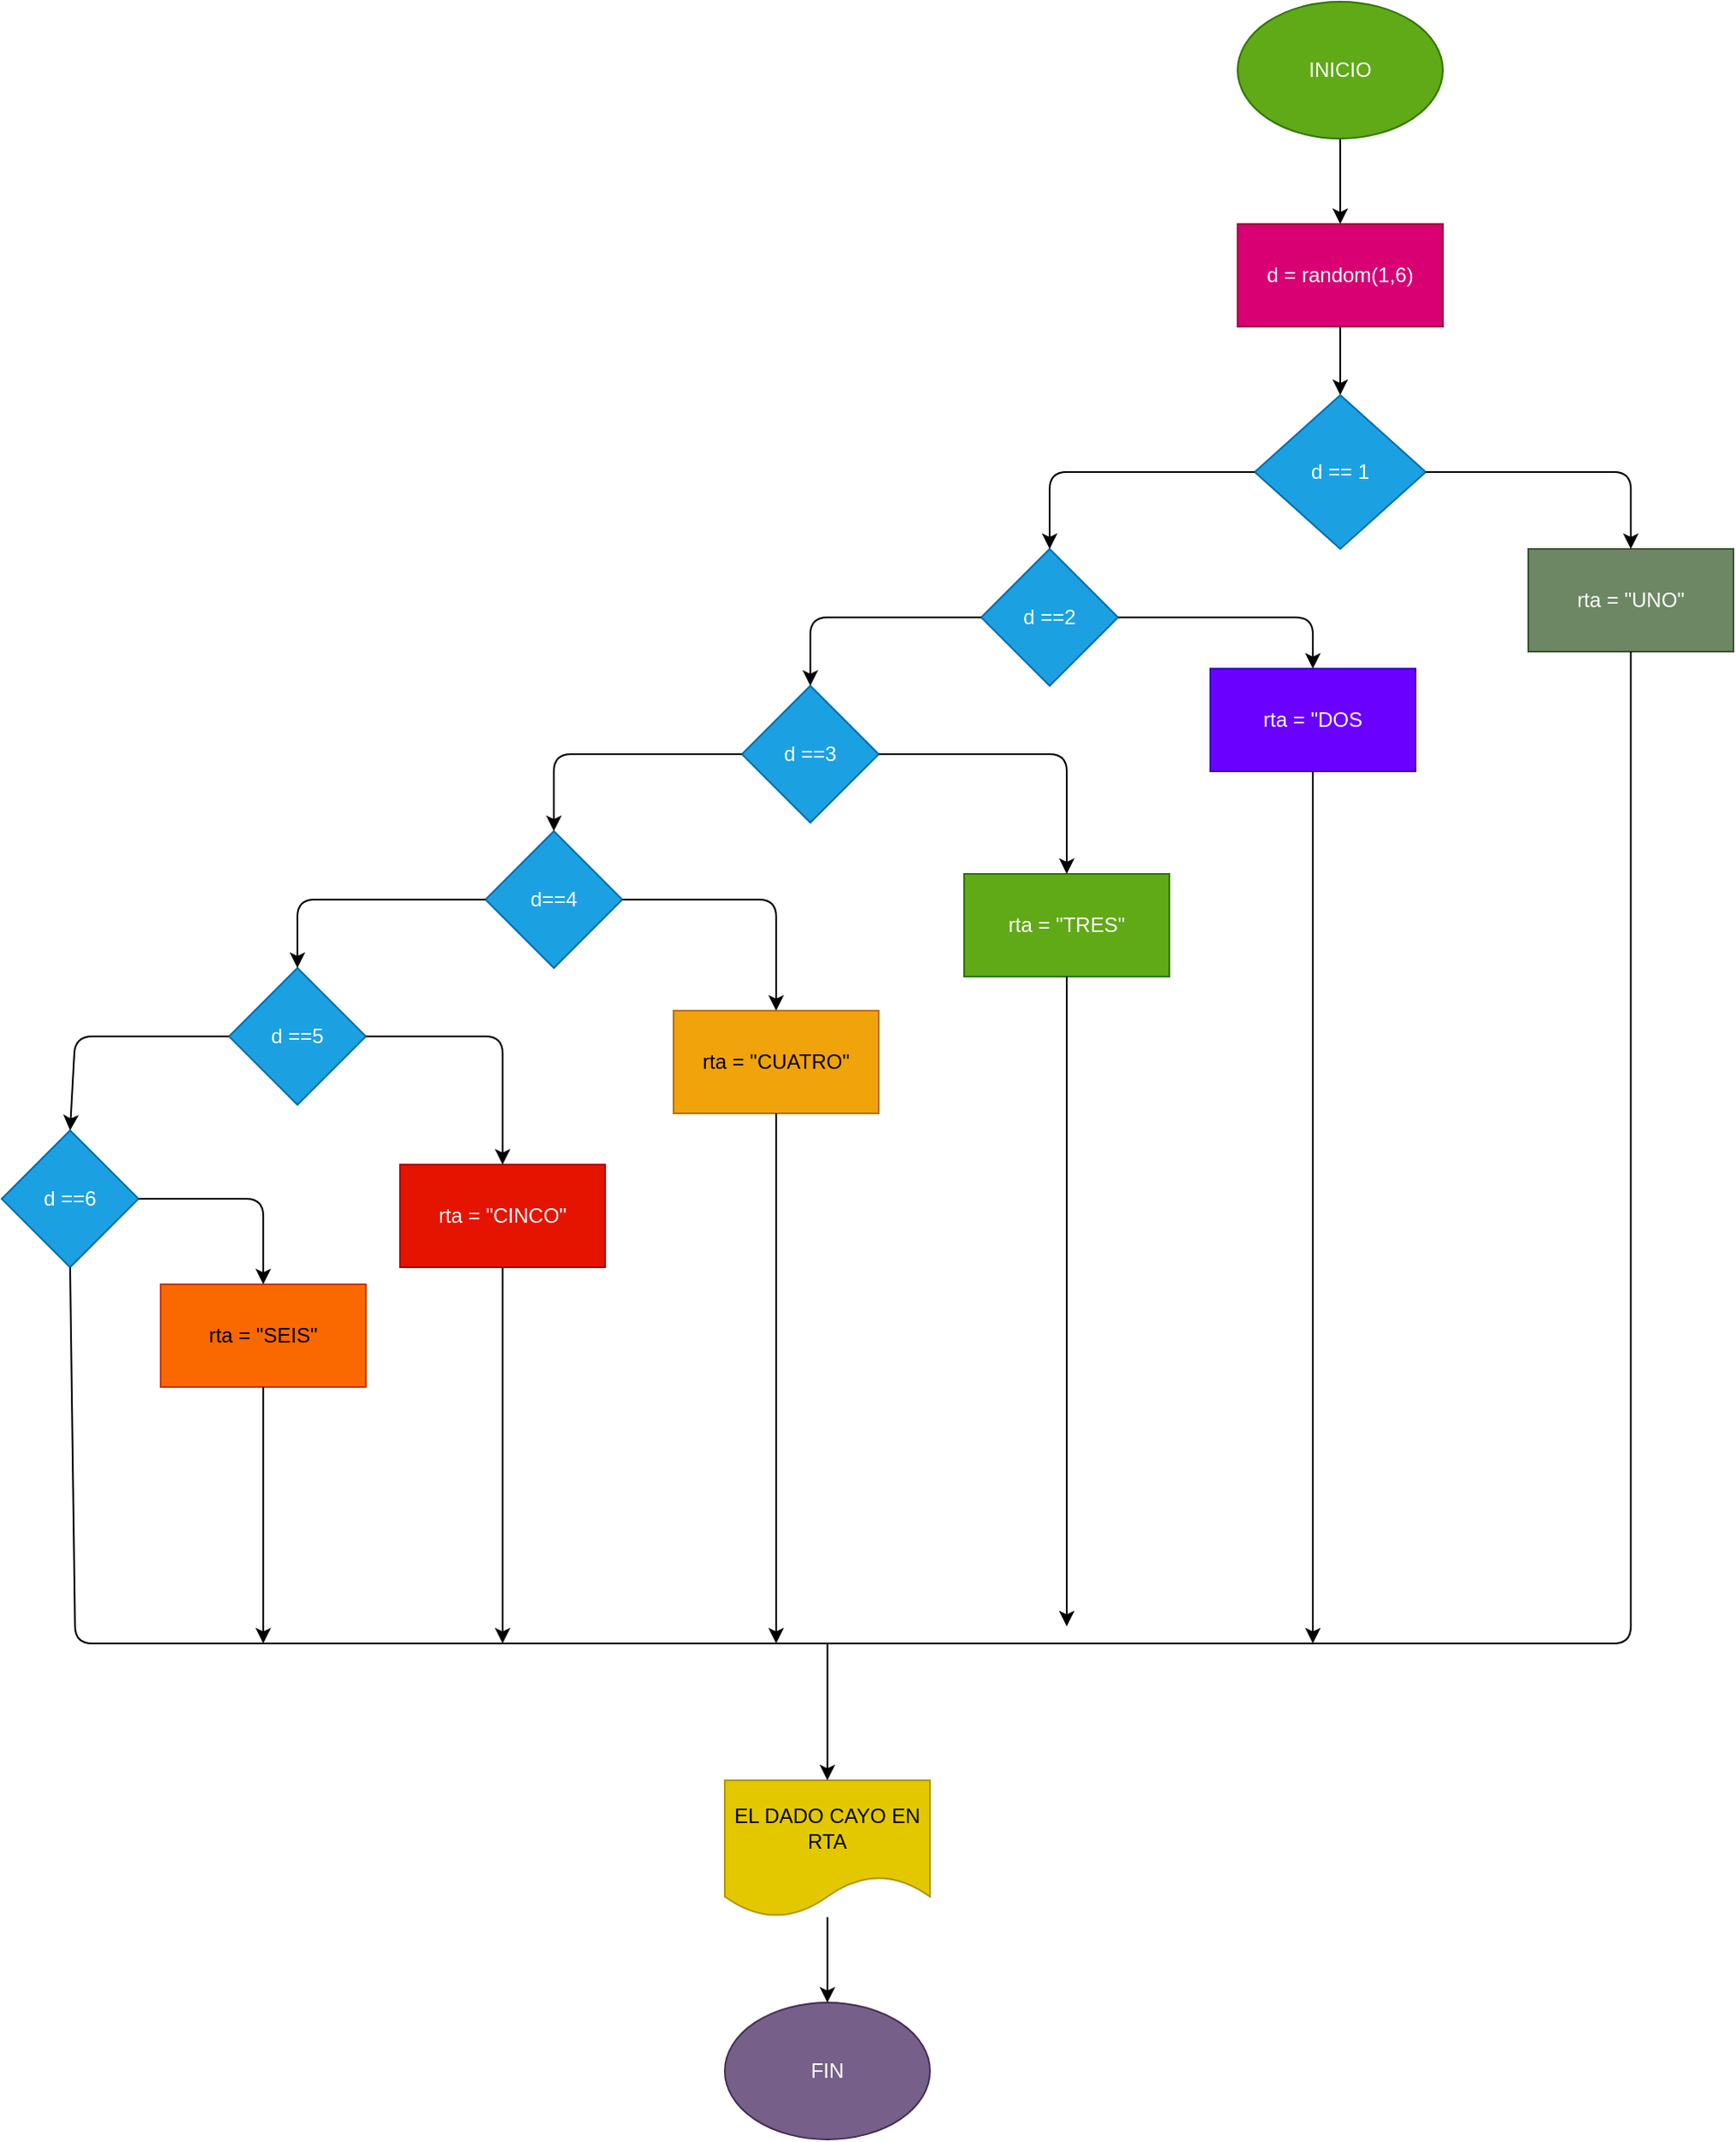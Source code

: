 <mxfile>
    <diagram id="sJtmI8JIlfnIfkQskRgo" name="Página-1">
        <mxGraphModel dx="2031" dy="747" grid="1" gridSize="10" guides="1" tooltips="1" connect="1" arrows="1" fold="1" page="1" pageScale="1" pageWidth="827" pageHeight="1169" math="0" shadow="0">
            <root>
                <mxCell id="0"/>
                <mxCell id="1" parent="0"/>
                <mxCell id="5" value="" style="edgeStyle=none;html=1;" edge="1" parent="1" source="2" target="4">
                    <mxGeometry relative="1" as="geometry"/>
                </mxCell>
                <mxCell id="2" value="INICIO" style="ellipse;whiteSpace=wrap;html=1;fillColor=#60a917;fontColor=#ffffff;strokeColor=#2D7600;" vertex="1" parent="1">
                    <mxGeometry x="310" y="20" width="120" height="80" as="geometry"/>
                </mxCell>
                <mxCell id="7" value="" style="edgeStyle=none;html=1;" edge="1" parent="1" source="4" target="6">
                    <mxGeometry relative="1" as="geometry"/>
                </mxCell>
                <mxCell id="4" value="d = random(1,6)" style="rounded=0;whiteSpace=wrap;html=1;fillColor=#d80073;fontColor=#ffffff;strokeColor=#A50040;" vertex="1" parent="1">
                    <mxGeometry x="310" y="150" width="120" height="60" as="geometry"/>
                </mxCell>
                <mxCell id="6" value="d == 1" style="rhombus;whiteSpace=wrap;html=1;fillColor=#1ba1e2;fontColor=#ffffff;strokeColor=#006EAF;" vertex="1" parent="1">
                    <mxGeometry x="320" y="250" width="100" height="90" as="geometry"/>
                </mxCell>
                <mxCell id="8" value="rta = &quot;UNO&quot;" style="rounded=0;whiteSpace=wrap;html=1;fillColor=#6d8764;fontColor=#ffffff;strokeColor=#3A5431;" vertex="1" parent="1">
                    <mxGeometry x="480" y="340" width="120" height="60" as="geometry"/>
                </mxCell>
                <mxCell id="11" value="d ==2" style="rhombus;whiteSpace=wrap;html=1;fillColor=#1ba1e2;fontColor=#ffffff;strokeColor=#006EAF;" vertex="1" parent="1">
                    <mxGeometry x="160" y="340" width="80" height="80" as="geometry"/>
                </mxCell>
                <mxCell id="12" value="rta = &quot;DOS" style="rounded=0;whiteSpace=wrap;html=1;fillColor=#6a00ff;fontColor=#ffffff;strokeColor=#3700CC;" vertex="1" parent="1">
                    <mxGeometry x="294" y="410" width="120" height="60" as="geometry"/>
                </mxCell>
                <mxCell id="13" value="" style="endArrow=classic;html=1;entryX=0.5;entryY=0;entryDx=0;entryDy=0;exitX=1;exitY=0.5;exitDx=0;exitDy=0;" edge="1" parent="1" source="6" target="8">
                    <mxGeometry width="50" height="50" relative="1" as="geometry">
                        <mxPoint x="320" y="270" as="sourcePoint"/>
                        <mxPoint x="370" y="220" as="targetPoint"/>
                        <Array as="points">
                            <mxPoint x="540" y="295"/>
                        </Array>
                    </mxGeometry>
                </mxCell>
                <mxCell id="14" value="" style="endArrow=classic;html=1;entryX=0.5;entryY=0;entryDx=0;entryDy=0;exitX=0;exitY=0.5;exitDx=0;exitDy=0;" edge="1" parent="1" source="6" target="11">
                    <mxGeometry width="50" height="50" relative="1" as="geometry">
                        <mxPoint x="320" y="270" as="sourcePoint"/>
                        <mxPoint x="370" y="220" as="targetPoint"/>
                        <Array as="points">
                            <mxPoint x="200" y="295"/>
                        </Array>
                    </mxGeometry>
                </mxCell>
                <mxCell id="15" value="" style="endArrow=classic;html=1;entryX=0.5;entryY=0;entryDx=0;entryDy=0;exitX=1;exitY=0.5;exitDx=0;exitDy=0;" edge="1" parent="1" source="11" target="12">
                    <mxGeometry width="50" height="50" relative="1" as="geometry">
                        <mxPoint x="320" y="380" as="sourcePoint"/>
                        <mxPoint x="370" y="330" as="targetPoint"/>
                        <Array as="points">
                            <mxPoint x="354" y="380"/>
                        </Array>
                    </mxGeometry>
                </mxCell>
                <mxCell id="16" value="d ==3" style="rhombus;whiteSpace=wrap;html=1;fillColor=#1ba1e2;fontColor=#ffffff;strokeColor=#006EAF;" vertex="1" parent="1">
                    <mxGeometry x="20" y="420" width="80" height="80" as="geometry"/>
                </mxCell>
                <mxCell id="17" value="" style="endArrow=classic;html=1;exitX=0;exitY=0.5;exitDx=0;exitDy=0;" edge="1" parent="1" source="11">
                    <mxGeometry width="50" height="50" relative="1" as="geometry">
                        <mxPoint x="320" y="430" as="sourcePoint"/>
                        <mxPoint x="60" y="420" as="targetPoint"/>
                        <Array as="points">
                            <mxPoint x="60" y="380"/>
                        </Array>
                    </mxGeometry>
                </mxCell>
                <mxCell id="18" value="rta = &quot;TRES&quot;" style="rounded=0;whiteSpace=wrap;html=1;fillColor=#60a917;fontColor=#ffffff;strokeColor=#2D7600;" vertex="1" parent="1">
                    <mxGeometry x="150" y="530" width="120" height="60" as="geometry"/>
                </mxCell>
                <mxCell id="19" value="" style="endArrow=classic;html=1;entryX=0.5;entryY=0;entryDx=0;entryDy=0;exitX=1;exitY=0.5;exitDx=0;exitDy=0;" edge="1" parent="1" source="16" target="18">
                    <mxGeometry width="50" height="50" relative="1" as="geometry">
                        <mxPoint x="320" y="430" as="sourcePoint"/>
                        <mxPoint x="370" y="380" as="targetPoint"/>
                        <Array as="points">
                            <mxPoint x="210" y="460"/>
                        </Array>
                    </mxGeometry>
                </mxCell>
                <mxCell id="20" value="d==4" style="rhombus;whiteSpace=wrap;html=1;fillColor=#1ba1e2;fontColor=#ffffff;strokeColor=#006EAF;" vertex="1" parent="1">
                    <mxGeometry x="-130" y="505" width="80" height="80" as="geometry"/>
                </mxCell>
                <mxCell id="21" value="" style="endArrow=classic;html=1;entryX=0.5;entryY=0;entryDx=0;entryDy=0;exitX=0;exitY=0.5;exitDx=0;exitDy=0;" edge="1" parent="1" source="16" target="20">
                    <mxGeometry width="50" height="50" relative="1" as="geometry">
                        <mxPoint x="100" y="430" as="sourcePoint"/>
                        <mxPoint x="150" y="380" as="targetPoint"/>
                        <Array as="points">
                            <mxPoint x="-90" y="460"/>
                        </Array>
                    </mxGeometry>
                </mxCell>
                <mxCell id="23" value="rta = &quot;CUATRO&quot;" style="rounded=0;whiteSpace=wrap;html=1;fillColor=#f0a30a;fontColor=#000000;strokeColor=#BD7000;" vertex="1" parent="1">
                    <mxGeometry x="-20" y="610" width="120" height="60" as="geometry"/>
                </mxCell>
                <mxCell id="24" value="" style="endArrow=classic;html=1;entryX=0.5;entryY=0;entryDx=0;entryDy=0;exitX=1;exitY=0.5;exitDx=0;exitDy=0;" edge="1" parent="1" source="20" target="23">
                    <mxGeometry width="50" height="50" relative="1" as="geometry">
                        <mxPoint x="100" y="600" as="sourcePoint"/>
                        <mxPoint x="80" y="550" as="targetPoint"/>
                        <Array as="points">
                            <mxPoint x="40" y="545"/>
                        </Array>
                    </mxGeometry>
                </mxCell>
                <mxCell id="25" value="d ==5" style="rhombus;whiteSpace=wrap;html=1;fillColor=#1ba1e2;fontColor=#ffffff;strokeColor=#006EAF;" vertex="1" parent="1">
                    <mxGeometry x="-280" y="585" width="80" height="80" as="geometry"/>
                </mxCell>
                <mxCell id="26" value="" style="endArrow=classic;html=1;entryX=0.5;entryY=0;entryDx=0;entryDy=0;exitX=0;exitY=0.5;exitDx=0;exitDy=0;" edge="1" parent="1" source="20" target="25">
                    <mxGeometry width="50" height="50" relative="1" as="geometry">
                        <mxPoint x="-80" y="600" as="sourcePoint"/>
                        <mxPoint x="-30" y="550" as="targetPoint"/>
                        <Array as="points">
                            <mxPoint x="-240" y="545"/>
                        </Array>
                    </mxGeometry>
                </mxCell>
                <mxCell id="27" value="rta = &quot;CINCO&quot;" style="rounded=0;whiteSpace=wrap;html=1;fillColor=#e51400;fontColor=#ffffff;strokeColor=#B20000;" vertex="1" parent="1">
                    <mxGeometry x="-180" y="700" width="120" height="60" as="geometry"/>
                </mxCell>
                <mxCell id="28" value="" style="endArrow=classic;html=1;exitX=1;exitY=0.5;exitDx=0;exitDy=0;" edge="1" parent="1" source="25" target="27">
                    <mxGeometry width="50" height="50" relative="1" as="geometry">
                        <mxPoint x="-80" y="600" as="sourcePoint"/>
                        <mxPoint x="-30" y="550" as="targetPoint"/>
                        <Array as="points">
                            <mxPoint x="-120" y="625"/>
                        </Array>
                    </mxGeometry>
                </mxCell>
                <mxCell id="29" value="d ==6" style="rhombus;whiteSpace=wrap;html=1;fillColor=#1ba1e2;fontColor=#ffffff;strokeColor=#006EAF;" vertex="1" parent="1">
                    <mxGeometry x="-413" y="680" width="80" height="80" as="geometry"/>
                </mxCell>
                <mxCell id="30" value="" style="endArrow=classic;html=1;entryX=0.5;entryY=0;entryDx=0;entryDy=0;exitX=0;exitY=0.5;exitDx=0;exitDy=0;" edge="1" parent="1" source="25" target="29">
                    <mxGeometry width="50" height="50" relative="1" as="geometry">
                        <mxPoint x="-80" y="600" as="sourcePoint"/>
                        <mxPoint x="-30" y="550" as="targetPoint"/>
                        <Array as="points">
                            <mxPoint x="-370" y="625"/>
                        </Array>
                    </mxGeometry>
                </mxCell>
                <mxCell id="31" value="rta = &quot;SEIS&quot;" style="rounded=0;whiteSpace=wrap;html=1;fillColor=#fa6800;fontColor=#000000;strokeColor=#C73500;" vertex="1" parent="1">
                    <mxGeometry x="-320" y="770" width="120" height="60" as="geometry"/>
                </mxCell>
                <mxCell id="32" value="" style="endArrow=classic;html=1;entryX=0.5;entryY=0;entryDx=0;entryDy=0;exitX=1;exitY=0.5;exitDx=0;exitDy=0;" edge="1" parent="1" source="29" target="31">
                    <mxGeometry width="50" height="50" relative="1" as="geometry">
                        <mxPoint x="-220" y="640" as="sourcePoint"/>
                        <mxPoint x="-170" y="590" as="targetPoint"/>
                        <Array as="points">
                            <mxPoint x="-260" y="720"/>
                        </Array>
                    </mxGeometry>
                </mxCell>
                <mxCell id="42" value="" style="edgeStyle=none;html=1;" edge="1" parent="1" source="33" target="34">
                    <mxGeometry relative="1" as="geometry"/>
                </mxCell>
                <mxCell id="33" value="EL DADO CAYO EN RTA" style="shape=document;whiteSpace=wrap;html=1;boundedLbl=1;fillColor=#e3c800;fontColor=#000000;strokeColor=#B09500;" vertex="1" parent="1">
                    <mxGeometry x="10" y="1060" width="120" height="80" as="geometry"/>
                </mxCell>
                <mxCell id="34" value="FIN" style="ellipse;whiteSpace=wrap;html=1;fillColor=#76608a;fontColor=#ffffff;strokeColor=#432D57;" vertex="1" parent="1">
                    <mxGeometry x="10" y="1190" width="120" height="80" as="geometry"/>
                </mxCell>
                <mxCell id="36" value="" style="endArrow=classic;html=1;exitX=0.5;exitY=1;exitDx=0;exitDy=0;" edge="1" parent="1" source="12">
                    <mxGeometry width="50" height="50" relative="1" as="geometry">
                        <mxPoint x="130" y="760" as="sourcePoint"/>
                        <mxPoint x="354" y="980" as="targetPoint"/>
                        <Array as="points">
                            <mxPoint x="354" y="780"/>
                        </Array>
                    </mxGeometry>
                </mxCell>
                <mxCell id="37" value="" style="endArrow=classic;html=1;exitX=0.5;exitY=1;exitDx=0;exitDy=0;" edge="1" parent="1" source="18">
                    <mxGeometry width="50" height="50" relative="1" as="geometry">
                        <mxPoint x="130" y="760" as="sourcePoint"/>
                        <mxPoint x="210" y="970" as="targetPoint"/>
                        <Array as="points">
                            <mxPoint x="210" y="830"/>
                        </Array>
                    </mxGeometry>
                </mxCell>
                <mxCell id="38" value="" style="endArrow=classic;html=1;exitX=0.5;exitY=1;exitDx=0;exitDy=0;" edge="1" parent="1" source="23">
                    <mxGeometry width="50" height="50" relative="1" as="geometry">
                        <mxPoint x="130" y="760" as="sourcePoint"/>
                        <mxPoint x="40" y="980" as="targetPoint"/>
                    </mxGeometry>
                </mxCell>
                <mxCell id="39" value="" style="endArrow=classic;html=1;exitX=0.5;exitY=1;exitDx=0;exitDy=0;" edge="1" parent="1" source="27">
                    <mxGeometry width="50" height="50" relative="1" as="geometry">
                        <mxPoint x="130" y="760" as="sourcePoint"/>
                        <mxPoint x="-120" y="980" as="targetPoint"/>
                    </mxGeometry>
                </mxCell>
                <mxCell id="40" value="" style="endArrow=none;html=1;exitX=0.5;exitY=1;exitDx=0;exitDy=0;entryX=0.5;entryY=1;entryDx=0;entryDy=0;" edge="1" parent="1" source="29" target="8">
                    <mxGeometry width="50" height="50" relative="1" as="geometry">
                        <mxPoint x="-320" y="1010" as="sourcePoint"/>
                        <mxPoint x="570" y="720" as="targetPoint"/>
                        <Array as="points">
                            <mxPoint x="-370" y="980"/>
                            <mxPoint x="540" y="980"/>
                        </Array>
                    </mxGeometry>
                </mxCell>
                <mxCell id="43" value="" style="endArrow=classic;html=1;" edge="1" parent="1" target="33">
                    <mxGeometry width="50" height="50" relative="1" as="geometry">
                        <mxPoint x="70" y="980" as="sourcePoint"/>
                        <mxPoint x="90" y="900" as="targetPoint"/>
                    </mxGeometry>
                </mxCell>
                <mxCell id="44" value="" style="endArrow=classic;html=1;exitX=0.5;exitY=1;exitDx=0;exitDy=0;" edge="1" parent="1" source="31">
                    <mxGeometry width="50" height="50" relative="1" as="geometry">
                        <mxPoint x="-180" y="860" as="sourcePoint"/>
                        <mxPoint x="-260" y="980" as="targetPoint"/>
                    </mxGeometry>
                </mxCell>
            </root>
        </mxGraphModel>
    </diagram>
</mxfile>